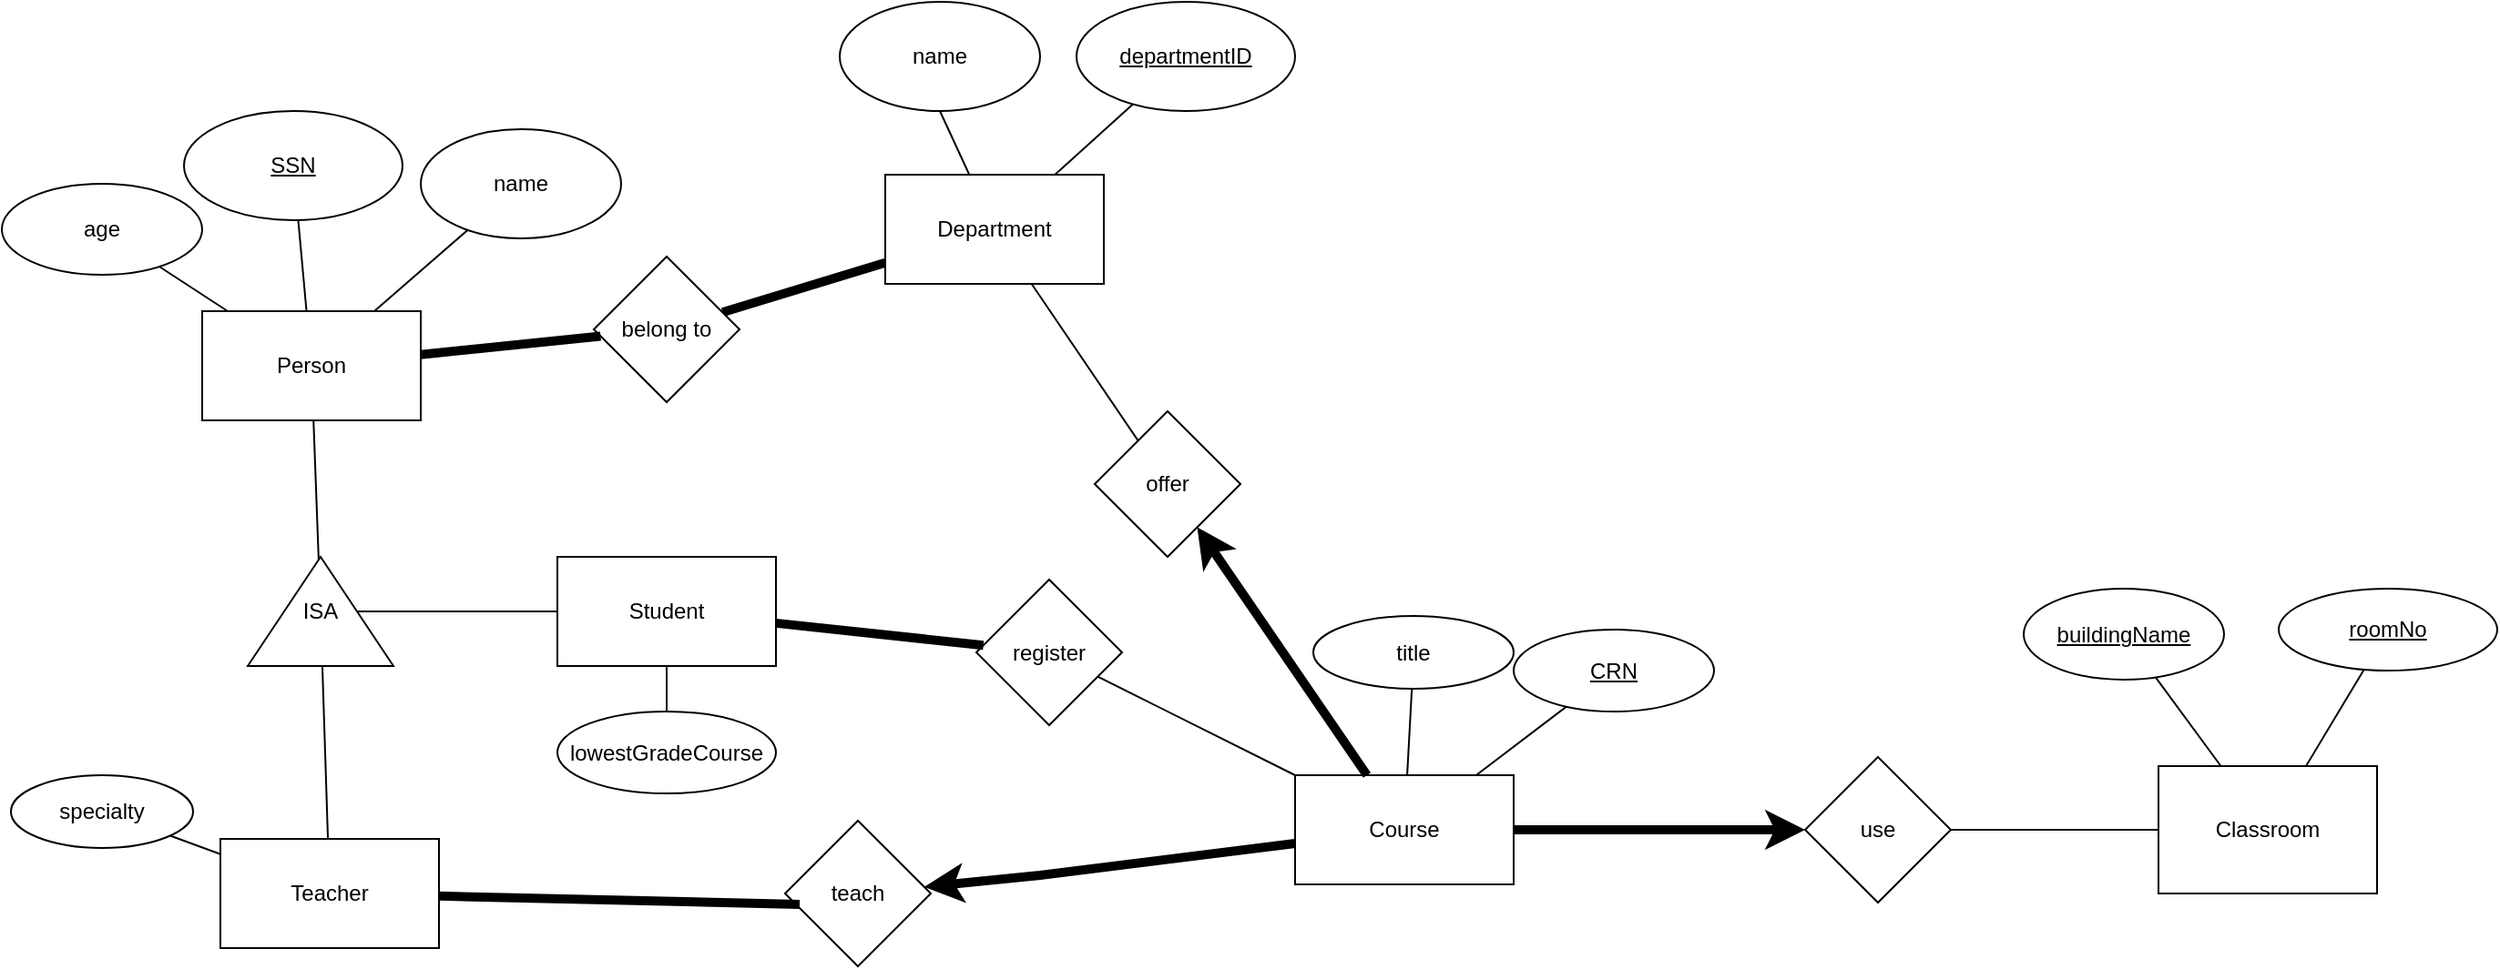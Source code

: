 <mxfile version="21.0.8" type="google"><diagram name="Page-1" id="xTHEQuVDp0__HMeG9Ru_"><mxGraphModel grid="1" page="1" gridSize="10" guides="1" tooltips="1" connect="1" arrows="1" fold="1" pageScale="1" pageWidth="850" pageHeight="1100" math="0" shadow="0"><root><mxCell id="0"/><mxCell id="1" parent="0"/><mxCell id="c2xln49oe83UqOvo5zvY-37" value="register" style="rhombus;whiteSpace=wrap;html=1;" vertex="1" parent="1"><mxGeometry x="-305" y="167.5" width="80" height="80" as="geometry"/></mxCell><mxCell id="c2xln49oe83UqOvo5zvY-39" value="offer" style="rhombus;whiteSpace=wrap;html=1;" vertex="1" parent="1"><mxGeometry x="-240" y="75" width="80" height="80" as="geometry"/></mxCell><mxCell id="c2xln49oe83UqOvo5zvY-43" value="" style="endArrow=none;html=1;rounded=0;strokeWidth=1;" edge="1" parent="1" source="c2xln49oe83UqOvo5zvY-39" target="c2xln49oe83UqOvo5zvY-3"><mxGeometry width="50" height="50" relative="1" as="geometry"><mxPoint x="160" y="510" as="sourcePoint"/><mxPoint x="210" y="460" as="targetPoint"/></mxGeometry></mxCell><mxCell id="c2xln49oe83UqOvo5zvY-44" value="" style="endArrow=classic;html=1;rounded=0;exitX=1;exitY=0.5;exitDx=0;exitDy=0;entryX=0;entryY=0.5;entryDx=0;entryDy=0;strokeWidth=5;" edge="1" parent="1" source="c2xln49oe83UqOvo5zvY-1" target="c2xln49oe83UqOvo5zvY-38"><mxGeometry width="50" height="50" relative="1" as="geometry"><mxPoint x="160" y="510" as="sourcePoint"/><mxPoint x="210" y="460" as="targetPoint"/></mxGeometry></mxCell><mxCell id="c2xln49oe83UqOvo5zvY-67" value="teach" style="rhombus;whiteSpace=wrap;html=1;" vertex="1" parent="1"><mxGeometry x="-410" y="300" width="80" height="80" as="geometry"/></mxCell><mxCell id="c2xln49oe83UqOvo5zvY-72" value="" style="endArrow=none;html=1;rounded=0;" edge="1" parent="1" source="c2xln49oe83UqOvo5zvY-37" target="c2xln49oe83UqOvo5zvY-1"><mxGeometry width="50" height="50" relative="1" as="geometry"><mxPoint x="160" y="390" as="sourcePoint"/><mxPoint x="210" y="340" as="targetPoint"/></mxGeometry></mxCell><mxCell id="c2xln49oe83UqOvo5zvY-73" value="" style="endArrow=classic;html=1;rounded=0;strokeWidth=5;" edge="1" parent="1" source="c2xln49oe83UqOvo5zvY-1" target="c2xln49oe83UqOvo5zvY-67"><mxGeometry width="50" height="50" relative="1" as="geometry"><mxPoint x="50" y="390" as="sourcePoint"/><mxPoint x="100" y="340" as="targetPoint"/><Array as="points"><mxPoint x="-270" y="330"/></Array></mxGeometry></mxCell><mxCell id="c2xln49oe83UqOvo5zvY-74" value="" style="endArrow=none;html=1;rounded=0;entryX=0.1;entryY=0.575;entryDx=0;entryDy=0;entryPerimeter=0;strokeWidth=5;" edge="1" parent="1" source="kbuOmCPDmpe-b9d7N52j-1" target="c2xln49oe83UqOvo5zvY-67"><mxGeometry width="50" height="50" relative="1" as="geometry"><mxPoint x="50" y="390" as="sourcePoint"/><mxPoint x="100" y="340" as="targetPoint"/></mxGeometry></mxCell><mxCell id="c2xln49oe83UqOvo5zvY-82" value="" style="endArrow=none;html=1;rounded=0;strokeWidth=5;" edge="1" parent="1" source="c2xln49oe83UqOvo5zvY-40" target="c2xln49oe83UqOvo5zvY-3"><mxGeometry width="50" height="50" relative="1" as="geometry"><mxPoint x="50" y="440" as="sourcePoint"/><mxPoint x="100" y="390" as="targetPoint"/></mxGeometry></mxCell><mxCell id="c2xln49oe83UqOvo5zvY-91" value="age" style="ellipse;whiteSpace=wrap;html=1;" vertex="1" parent="1"><mxGeometry x="-840" y="-50" width="110" height="50" as="geometry"/></mxCell><mxCell id="c2xln49oe83UqOvo5zvY-100" value="" style="endArrow=none;html=1;rounded=0;" edge="1" parent="1" source="t0t2R34H790BMqzVG4zC-1" target="c2xln49oe83UqOvo5zvY-91"><mxGeometry width="50" height="50" relative="1" as="geometry"><mxPoint x="-220" y="40" as="sourcePoint"/><mxPoint x="-170" y="-10" as="targetPoint"/></mxGeometry></mxCell><mxCell id="c2xln49oe83UqOvo5zvY-94" value="&lt;u&gt;SSN&lt;/u&gt;" style="ellipse;whiteSpace=wrap;html=1;" vertex="1" parent="1"><mxGeometry x="-740" y="-90" width="120" height="60" as="geometry"/></mxCell><mxCell id="c2xln49oe83UqOvo5zvY-96" value="" style="endArrow=none;html=1;rounded=0;" edge="1" parent="1" source="t0t2R34H790BMqzVG4zC-1" target="c2xln49oe83UqOvo5zvY-94"><mxGeometry width="50" height="50" relative="1" as="geometry"><mxPoint x="-240" y="210" as="sourcePoint"/><mxPoint x="-190" y="160" as="targetPoint"/></mxGeometry></mxCell><mxCell id="c2xln49oe83UqOvo5zvY-95" value="name" style="ellipse;whiteSpace=wrap;html=1;" vertex="1" parent="1"><mxGeometry x="-610" y="-80" width="110" height="60" as="geometry"/></mxCell><mxCell id="c2xln49oe83UqOvo5zvY-97" value="" style="endArrow=none;html=1;rounded=0;" edge="1" parent="1" source="t0t2R34H790BMqzVG4zC-1" target="c2xln49oe83UqOvo5zvY-95"><mxGeometry width="50" height="50" relative="1" as="geometry"><mxPoint x="-260" y="190" as="sourcePoint"/><mxPoint x="-210" y="140" as="targetPoint"/></mxGeometry></mxCell><mxCell id="t0t2R34H790BMqzVG4zC-7" value="" style="endArrow=none;html=1;rounded=0;" edge="1" parent="1" source="kbuOmCPDmpe-b9d7N52j-1" target="t0t2R34H790BMqzVG4zC-2"><mxGeometry width="50" height="50" relative="1" as="geometry"><mxPoint x="-510" y="400" as="sourcePoint"/><mxPoint x="-460" y="350" as="targetPoint"/></mxGeometry></mxCell><mxCell id="c2xln49oe83UqOvo5zvY-3" value="Department" style="rounded=0;whiteSpace=wrap;html=1;" vertex="1" parent="1"><mxGeometry x="-355" y="-55" width="120" height="60" as="geometry"/></mxCell><mxCell id="c2xln49oe83UqOvo5zvY-18" value="&lt;div&gt;name&lt;/div&gt;" style="ellipse;whiteSpace=wrap;html=1;" vertex="1" parent="1"><mxGeometry x="-380" y="-150" width="110" height="60" as="geometry"/></mxCell><mxCell id="c2xln49oe83UqOvo5zvY-19" value="&lt;div&gt;&lt;u&gt;departmentID&lt;/u&gt;&lt;/div&gt;" style="ellipse;whiteSpace=wrap;html=1;" vertex="1" parent="1"><mxGeometry x="-250" y="-150" width="120" height="60" as="geometry"/></mxCell><mxCell id="c2xln49oe83UqOvo5zvY-21" value="" style="endArrow=none;html=1;rounded=0;entryX=0.5;entryY=1;entryDx=0;entryDy=0;" edge="1" parent="1" source="c2xln49oe83UqOvo5zvY-3" target="c2xln49oe83UqOvo5zvY-18"><mxGeometry width="50" height="50" relative="1" as="geometry"><mxPoint x="50" y="710" as="sourcePoint"/><mxPoint x="100" y="660" as="targetPoint"/></mxGeometry></mxCell><mxCell id="c2xln49oe83UqOvo5zvY-60" value="" style="endArrow=none;html=1;rounded=0;" edge="1" parent="1" source="c2xln49oe83UqOvo5zvY-3" target="c2xln49oe83UqOvo5zvY-19"><mxGeometry width="50" height="50" relative="1" as="geometry"><mxPoint x="130" y="710" as="sourcePoint"/><mxPoint x="180" y="660" as="targetPoint"/></mxGeometry></mxCell><mxCell id="t0t2R34H790BMqzVG4zC-2" value="ISA" style="triangle;whiteSpace=wrap;html=1;direction=north;" vertex="1" parent="1"><mxGeometry x="-705" y="155" width="80" height="60" as="geometry"/></mxCell><mxCell id="t0t2R34H790BMqzVG4zC-3" value="" style="endArrow=none;html=1;rounded=0;" edge="1" parent="1" source="t0t2R34H790BMqzVG4zC-2" target="t0t2R34H790BMqzVG4zC-1"><mxGeometry width="50" height="50" relative="1" as="geometry"><mxPoint x="-520" y="250" as="sourcePoint"/><mxPoint x="-470" y="200" as="targetPoint"/></mxGeometry></mxCell><mxCell id="t0t2R34H790BMqzVG4zC-8" value="" style="endArrow=none;html=1;rounded=0;" edge="1" parent="1" source="t0t2R34H790BMqzVG4zC-2" target="c2xln49oe83UqOvo5zvY-90"><mxGeometry width="50" height="50" relative="1" as="geometry"><mxPoint x="-510" y="400" as="sourcePoint"/><mxPoint x="-460" y="350" as="targetPoint"/></mxGeometry></mxCell><mxCell id="c2xln49oe83UqOvo5zvY-90" value="&lt;div&gt;Student&lt;/div&gt;" style="rounded=0;whiteSpace=wrap;html=1;" vertex="1" parent="1"><mxGeometry x="-535" y="155" width="120" height="60" as="geometry"/></mxCell><mxCell id="t0t2R34H790BMqzVG4zC-1" value="Person" style="whiteSpace=wrap;html=1;" vertex="1" parent="1"><mxGeometry x="-730" y="20" width="120" height="60" as="geometry"/></mxCell><mxCell id="c2xln49oe83UqOvo5zvY-40" value="belong to" style="rhombus;whiteSpace=wrap;html=1;" vertex="1" parent="1"><mxGeometry x="-515" y="-10" width="80" height="80" as="geometry"/></mxCell><mxCell id="kbuOmCPDmpe-b9d7N52j-1" value="Teacher" style="rounded=0;whiteSpace=wrap;html=1;" vertex="1" parent="1"><mxGeometry x="-720" y="310" width="120" height="60" as="geometry"/></mxCell><mxCell id="c2xln49oe83UqOvo5zvY-56" value="" style="endArrow=none;html=1;rounded=0;strokeWidth=5;" edge="1" parent="1" source="c2xln49oe83UqOvo5zvY-40" target="t0t2R34H790BMqzVG4zC-1"><mxGeometry width="50" height="50" relative="1" as="geometry"><mxPoint x="150" y="510" as="sourcePoint"/><mxPoint x="200" y="460" as="targetPoint"/></mxGeometry></mxCell><mxCell id="c2xln49oe83UqOvo5zvY-9" value="&lt;div&gt;&lt;u&gt;CRN&lt;/u&gt;&lt;/div&gt;" style="ellipse;whiteSpace=wrap;html=1;" vertex="1" parent="1"><mxGeometry x="-10" y="195" width="110" height="45" as="geometry"/></mxCell><mxCell id="c2xln49oe83UqOvo5zvY-1" value="&lt;div&gt;Course&lt;/div&gt;" style="rounded=0;whiteSpace=wrap;html=1;" vertex="1" parent="1"><mxGeometry x="-130" y="275" width="120" height="60" as="geometry"/></mxCell><mxCell id="c2xln49oe83UqOvo5zvY-4" value="&lt;div&gt;title&lt;/div&gt;" style="ellipse;whiteSpace=wrap;html=1;" vertex="1" parent="1"><mxGeometry x="-120" y="187.5" width="110" height="40" as="geometry"/></mxCell><mxCell id="c2xln49oe83UqOvo5zvY-14" value="" style="endArrow=none;html=1;rounded=0;" edge="1" parent="1" source="c2xln49oe83UqOvo5zvY-4" target="c2xln49oe83UqOvo5zvY-1"><mxGeometry width="50" height="50" relative="1" as="geometry"><mxPoint x="60" y="300" as="sourcePoint"/><mxPoint x="110" y="250" as="targetPoint"/></mxGeometry></mxCell><mxCell id="c2xln49oe83UqOvo5zvY-15" value="" style="endArrow=none;html=1;rounded=0;" edge="1" parent="1" source="c2xln49oe83UqOvo5zvY-1" target="c2xln49oe83UqOvo5zvY-9"><mxGeometry width="50" height="50" relative="1" as="geometry"><mxPoint x="130" y="300" as="sourcePoint"/><mxPoint x="180" y="250" as="targetPoint"/></mxGeometry></mxCell><mxCell id="t0t2R34H790BMqzVG4zC-10" value="" style="endArrow=classic;html=1;rounded=0;strokeWidth=5;" edge="1" parent="1" source="c2xln49oe83UqOvo5zvY-1" target="c2xln49oe83UqOvo5zvY-39"><mxGeometry width="50" height="50" relative="1" as="geometry"><mxPoint x="-110" y="210" as="sourcePoint"/><mxPoint x="-60" y="160" as="targetPoint"/></mxGeometry></mxCell><mxCell id="c2xln49oe83UqOvo5zvY-2" value="&lt;div&gt;Classroom&lt;/div&gt;" style="rounded=0;whiteSpace=wrap;html=1;" vertex="1" parent="1"><mxGeometry x="344" y="270" width="120" height="70" as="geometry"/></mxCell><mxCell id="c2xln49oe83UqOvo5zvY-23" value="&lt;u&gt;buildingName&lt;/u&gt;" style="ellipse;whiteSpace=wrap;html=1;" vertex="1" parent="1"><mxGeometry x="270" y="172.5" width="110" height="50" as="geometry"/></mxCell><mxCell id="c2xln49oe83UqOvo5zvY-24" value="&lt;u&gt;roomNo&lt;/u&gt;" style="ellipse;whiteSpace=wrap;html=1;" vertex="1" parent="1"><mxGeometry x="410" y="172.5" width="120" height="45" as="geometry"/></mxCell><mxCell id="c2xln49oe83UqOvo5zvY-27" value="" style="endArrow=none;html=1;rounded=0;" edge="1" parent="1" source="c2xln49oe83UqOvo5zvY-2" target="c2xln49oe83UqOvo5zvY-23"><mxGeometry width="50" height="50" relative="1" as="geometry"><mxPoint x="530" y="280" as="sourcePoint"/><mxPoint x="580" y="230" as="targetPoint"/></mxGeometry></mxCell><mxCell id="c2xln49oe83UqOvo5zvY-28" value="" style="endArrow=none;html=1;rounded=0;" edge="1" parent="1" source="c2xln49oe83UqOvo5zvY-2" target="c2xln49oe83UqOvo5zvY-24"><mxGeometry width="50" height="50" relative="1" as="geometry"><mxPoint x="630" y="270" as="sourcePoint"/><mxPoint x="680" y="220" as="targetPoint"/></mxGeometry></mxCell><mxCell id="c2xln49oe83UqOvo5zvY-38" value="use" style="rhombus;whiteSpace=wrap;html=1;" vertex="1" parent="1"><mxGeometry x="150" y="265" width="80" height="80" as="geometry"/></mxCell><mxCell id="c2xln49oe83UqOvo5zvY-45" value="" style="endArrow=none;html=1;rounded=0;" edge="1" parent="1" source="c2xln49oe83UqOvo5zvY-38" target="c2xln49oe83UqOvo5zvY-2"><mxGeometry width="50" height="50" relative="1" as="geometry"><mxPoint x="410" y="330" as="sourcePoint"/><mxPoint x="250" y="340" as="targetPoint"/></mxGeometry></mxCell><mxCell id="y9lBV7MC6XFq6qWYtn1r-9" value="" style="endArrow=none;html=1;rounded=0;strokeWidth=5;" edge="1" parent="1" source="c2xln49oe83UqOvo5zvY-90" target="c2xln49oe83UqOvo5zvY-37"><mxGeometry width="50" height="50" relative="1" as="geometry"><mxPoint x="-210" y="170" as="sourcePoint"/><mxPoint x="-160" y="120" as="targetPoint"/></mxGeometry></mxCell><mxCell id="J57zB6Lpe1eOFCFIZDvK-1" value="lowestGradeCourse" style="ellipse;whiteSpace=wrap;html=1;" vertex="1" parent="1"><mxGeometry x="-535" y="240" width="120" height="45" as="geometry"/></mxCell><mxCell id="J57zB6Lpe1eOFCFIZDvK-2" value="specialty" style="ellipse;whiteSpace=wrap;html=1;" vertex="1" parent="1"><mxGeometry x="-835" y="275" width="100" height="40" as="geometry"/></mxCell><mxCell id="J57zB6Lpe1eOFCFIZDvK-3" value="" style="endArrow=none;html=1;rounded=0;" edge="1" parent="1" source="J57zB6Lpe1eOFCFIZDvK-2" target="kbuOmCPDmpe-b9d7N52j-1"><mxGeometry width="50" height="50" relative="1" as="geometry"><mxPoint x="-770" y="290" as="sourcePoint"/><mxPoint x="-720" y="240" as="targetPoint"/></mxGeometry></mxCell><mxCell id="J57zB6Lpe1eOFCFIZDvK-4" value="" style="endArrow=none;html=1;rounded=0;" edge="1" parent="1" source="J57zB6Lpe1eOFCFIZDvK-1" target="c2xln49oe83UqOvo5zvY-90"><mxGeometry width="50" height="50" relative="1" as="geometry"><mxPoint x="-620" y="300" as="sourcePoint"/><mxPoint x="-570" y="250" as="targetPoint"/></mxGeometry></mxCell></root></mxGraphModel></diagram></mxfile>